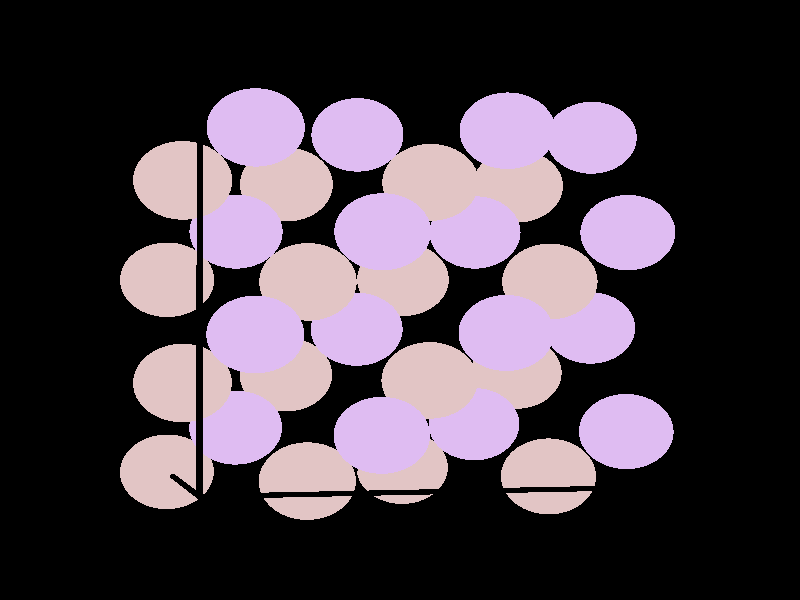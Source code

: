 #include "colors.inc"
#include "finish.inc"

global_settings {assumed_gamma 1 max_trace_level 6}
background {color White transmit 1.0}
camera {perspective
  right -16.73*x up 15.77*y
  direction 50.00*z
  location <0,0,50.00> look_at <0,0,0>}


light_source {<  2.00,   3.00,  40.00> color White
  area_light <0.70, 0, 0>, <0, 0.70, 0>, 3, 3
  adaptive 1 jitter}
// no fog
#declare simple = finish {phong 0.7}
#declare pale = finish {ambient 0.5 diffuse 0.85 roughness 0.001 specular 0.200 }
#declare intermediate = finish {ambient 0.3 diffuse 0.6 specular 0.1 roughness 0.04}
#declare vmd = finish {ambient 0.0 diffuse 0.65 phong 0.1 phong_size 40.0 specular 0.5 }
#declare jmol = finish {ambient 0.2 diffuse 0.6 specular 1 roughness 0.001 metallic}
#declare ase2 = finish {ambient 0.05 brilliance 3 diffuse 0.6 metallic specular 0.7 roughness 0.04 reflection 0.15}
#declare ase3 = finish {ambient 0.15 brilliance 2 diffuse 0.6 metallic specular 1.0 roughness 0.001 reflection 0.0}
#declare glass = finish {ambient 0.05 diffuse 0.3 specular 1.0 roughness 0.001}
#declare glass2 = finish {ambient 0.01 diffuse 0.3 specular 1.0 reflection 0.25 roughness 0.001}
#declare Rcell = 0.070;
#declare Rbond = 0.100;

#macro atom(LOC, R, COL, TRANS, FIN)
  sphere{LOC, R texture{pigment{color COL transmit TRANS} finish{FIN}}}
#end
#macro constrain(LOC, R, COL, TRANS FIN)
union{torus{R, Rcell rotate 45*z texture{pigment{color COL transmit TRANS} finish{FIN}}}
     torus{R, Rcell rotate -45*z texture{pigment{color COL transmit TRANS} finish{FIN}}}
     translate LOC}
#end

cylinder {< -5.44,  -5.04,  -5.82>, <  5.54,  -5.00,  -8.28>, Rcell pigment {Black}}
cylinder {< -5.41,   6.21,  -5.49>, <  5.58,   6.25,  -7.94>, Rcell pigment {Black}}
cylinder {< -4.18,   6.05,   0.00>, <  6.81,   6.08,  -2.45>, Rcell pigment {Black}}
cylinder {< -4.22,  -5.20,  -0.33>, <  6.77,  -5.17,  -2.79>, Rcell pigment {Black}}
cylinder {< -5.44,  -5.04,  -5.82>, < -5.41,   6.21,  -5.49>, Rcell pigment {Black}}
cylinder {<  5.54,  -5.00,  -8.28>, <  5.58,   6.25,  -7.94>, Rcell pigment {Black}}
cylinder {<  6.77,  -5.17,  -2.79>, <  6.81,   6.08,  -2.45>, Rcell pigment {Black}}
cylinder {< -4.22,  -5.20,  -0.33>, < -4.18,   6.05,   0.00>, Rcell pigment {Black}}
cylinder {< -5.44,  -5.04,  -5.82>, < -4.22,  -5.20,  -0.33>, Rcell pigment {Black}}
cylinder {<  5.54,  -5.00,  -8.28>, <  6.77,  -5.17,  -2.79>, Rcell pigment {Black}}
cylinder {<  5.58,   6.25,  -7.94>, <  6.81,   6.08,  -2.45>, Rcell pigment {Black}}
cylinder {< -5.41,   6.21,  -5.49>, < -4.18,   6.05,   0.00>, Rcell pigment {Black}}
atom(< -5.44,  -5.04,  -5.82>, 1.09, rgb <0.76, 0.56, 0.56>, 0.0, jmol) // #0
atom(< -4.82,  -2.31,  -2.99>, 1.09, rgb <0.76, 0.56, 0.56>, 0.0, jmol) // #1
atom(< -2.08,  -5.11,  -3.69>, 1.09, rgb <0.76, 0.56, 0.56>, 0.0, jmol) // #2
atom(< -2.69,  -2.21,  -6.35>, 1.09, rgb <0.76, 0.56, 0.56>, 0.0, jmol) // #3
atom(< -3.76,  -3.67,  -4.72>, 1.06, rgb <0.74, 0.50, 0.89>, 0.0, jmol) // #4
atom(< -1.00,  -0.85,  -5.25>, 1.06, rgb <0.74, 0.50, 0.89>, 0.0, jmol) // #5
atom(< -0.40,  -3.74,  -2.58>, 1.06, rgb <0.74, 0.50, 0.89>, 0.0, jmol) // #6
atom(< -3.14,  -0.94,  -1.89>, 1.06, rgb <0.74, 0.50, 0.89>, 0.0, jmol) // #7
atom(< -5.42,   0.59,  -5.66>, 1.09, rgb <0.76, 0.56, 0.56>, 0.0, jmol) // #8
atom(< -4.80,   3.32,  -2.83>, 1.09, rgb <0.76, 0.56, 0.56>, 0.0, jmol) // #9
atom(< -2.06,   0.51,  -3.52>, 1.09, rgb <0.76, 0.56, 0.56>, 0.0, jmol) // #10
atom(< -2.67,   3.41,  -6.19>, 1.09, rgb <0.76, 0.56, 0.56>, 0.0, jmol) // #11
atom(< -3.74,   1.96,  -4.55>, 1.06, rgb <0.74, 0.50, 0.89>, 0.0, jmol) // #12
atom(< -0.98,   4.78,  -5.08>, 1.06, rgb <0.74, 0.50, 0.89>, 0.0, jmol) // #13
atom(< -0.38,   1.88,  -2.42>, 1.06, rgb <0.74, 0.50, 0.89>, 0.0, jmol) // #14
atom(< -3.12,   4.69,  -1.72>, 1.06, rgb <0.74, 0.50, 0.89>, 0.0, jmol) // #15
atom(<  0.05,  -5.02,  -7.05>, 1.09, rgb <0.76, 0.56, 0.56>, 0.0, jmol) // #16
atom(<  0.67,  -2.29,  -4.22>, 1.09, rgb <0.76, 0.56, 0.56>, 0.0, jmol) // #17
atom(<  3.41,  -5.09,  -4.92>, 1.09, rgb <0.76, 0.56, 0.56>, 0.0, jmol) // #18
atom(<  2.80,  -2.20,  -7.58>, 1.09, rgb <0.76, 0.56, 0.56>, 0.0, jmol) // #19
atom(<  1.73,  -3.65,  -5.94>, 1.06, rgb <0.74, 0.50, 0.89>, 0.0, jmol) // #20
atom(<  4.49,  -0.83,  -6.47>, 1.06, rgb <0.74, 0.50, 0.89>, 0.0, jmol) // #21
atom(<  5.09,  -3.72,  -3.81>, 1.06, rgb <0.74, 0.50, 0.89>, 0.0, jmol) // #22
atom(<  2.36,  -0.92,  -3.11>, 1.06, rgb <0.74, 0.50, 0.89>, 0.0, jmol) // #23
atom(<  0.07,   0.61,  -6.88>, 1.09, rgb <0.76, 0.56, 0.56>, 0.0, jmol) // #24
atom(<  0.69,   3.34,  -4.05>, 1.09, rgb <0.76, 0.56, 0.56>, 0.0, jmol) // #25
atom(<  3.43,   0.53,  -4.75>, 1.09, rgb <0.76, 0.56, 0.56>, 0.0, jmol) // #26
atom(<  2.82,   3.43,  -7.41>, 1.09, rgb <0.76, 0.56, 0.56>, 0.0, jmol) // #27
atom(<  1.75,   1.98,  -5.78>, 1.06, rgb <0.74, 0.50, 0.89>, 0.0, jmol) // #28
atom(<  4.51,   4.80,  -6.31>, 1.06, rgb <0.74, 0.50, 0.89>, 0.0, jmol) // #29
atom(<  5.11,   1.90,  -3.64>, 1.06, rgb <0.74, 0.50, 0.89>, 0.0, jmol) // #30
atom(<  2.38,   4.71,  -2.95>, 1.06, rgb <0.74, 0.50, 0.89>, 0.0, jmol) // #31

// no constraints
